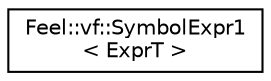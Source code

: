 digraph "Graphical Class Hierarchy"
{
 // LATEX_PDF_SIZE
  edge [fontname="Helvetica",fontsize="10",labelfontname="Helvetica",labelfontsize="10"];
  node [fontname="Helvetica",fontsize="10",shape=record];
  rankdir="LR";
  Node0 [label="Feel::vf::SymbolExpr1\l\< ExprT \>",height=0.2,width=0.4,color="black", fillcolor="white", style="filled",URL="$structFeel_1_1vf_1_1SymbolExpr1.html",tooltip=" "];
}
